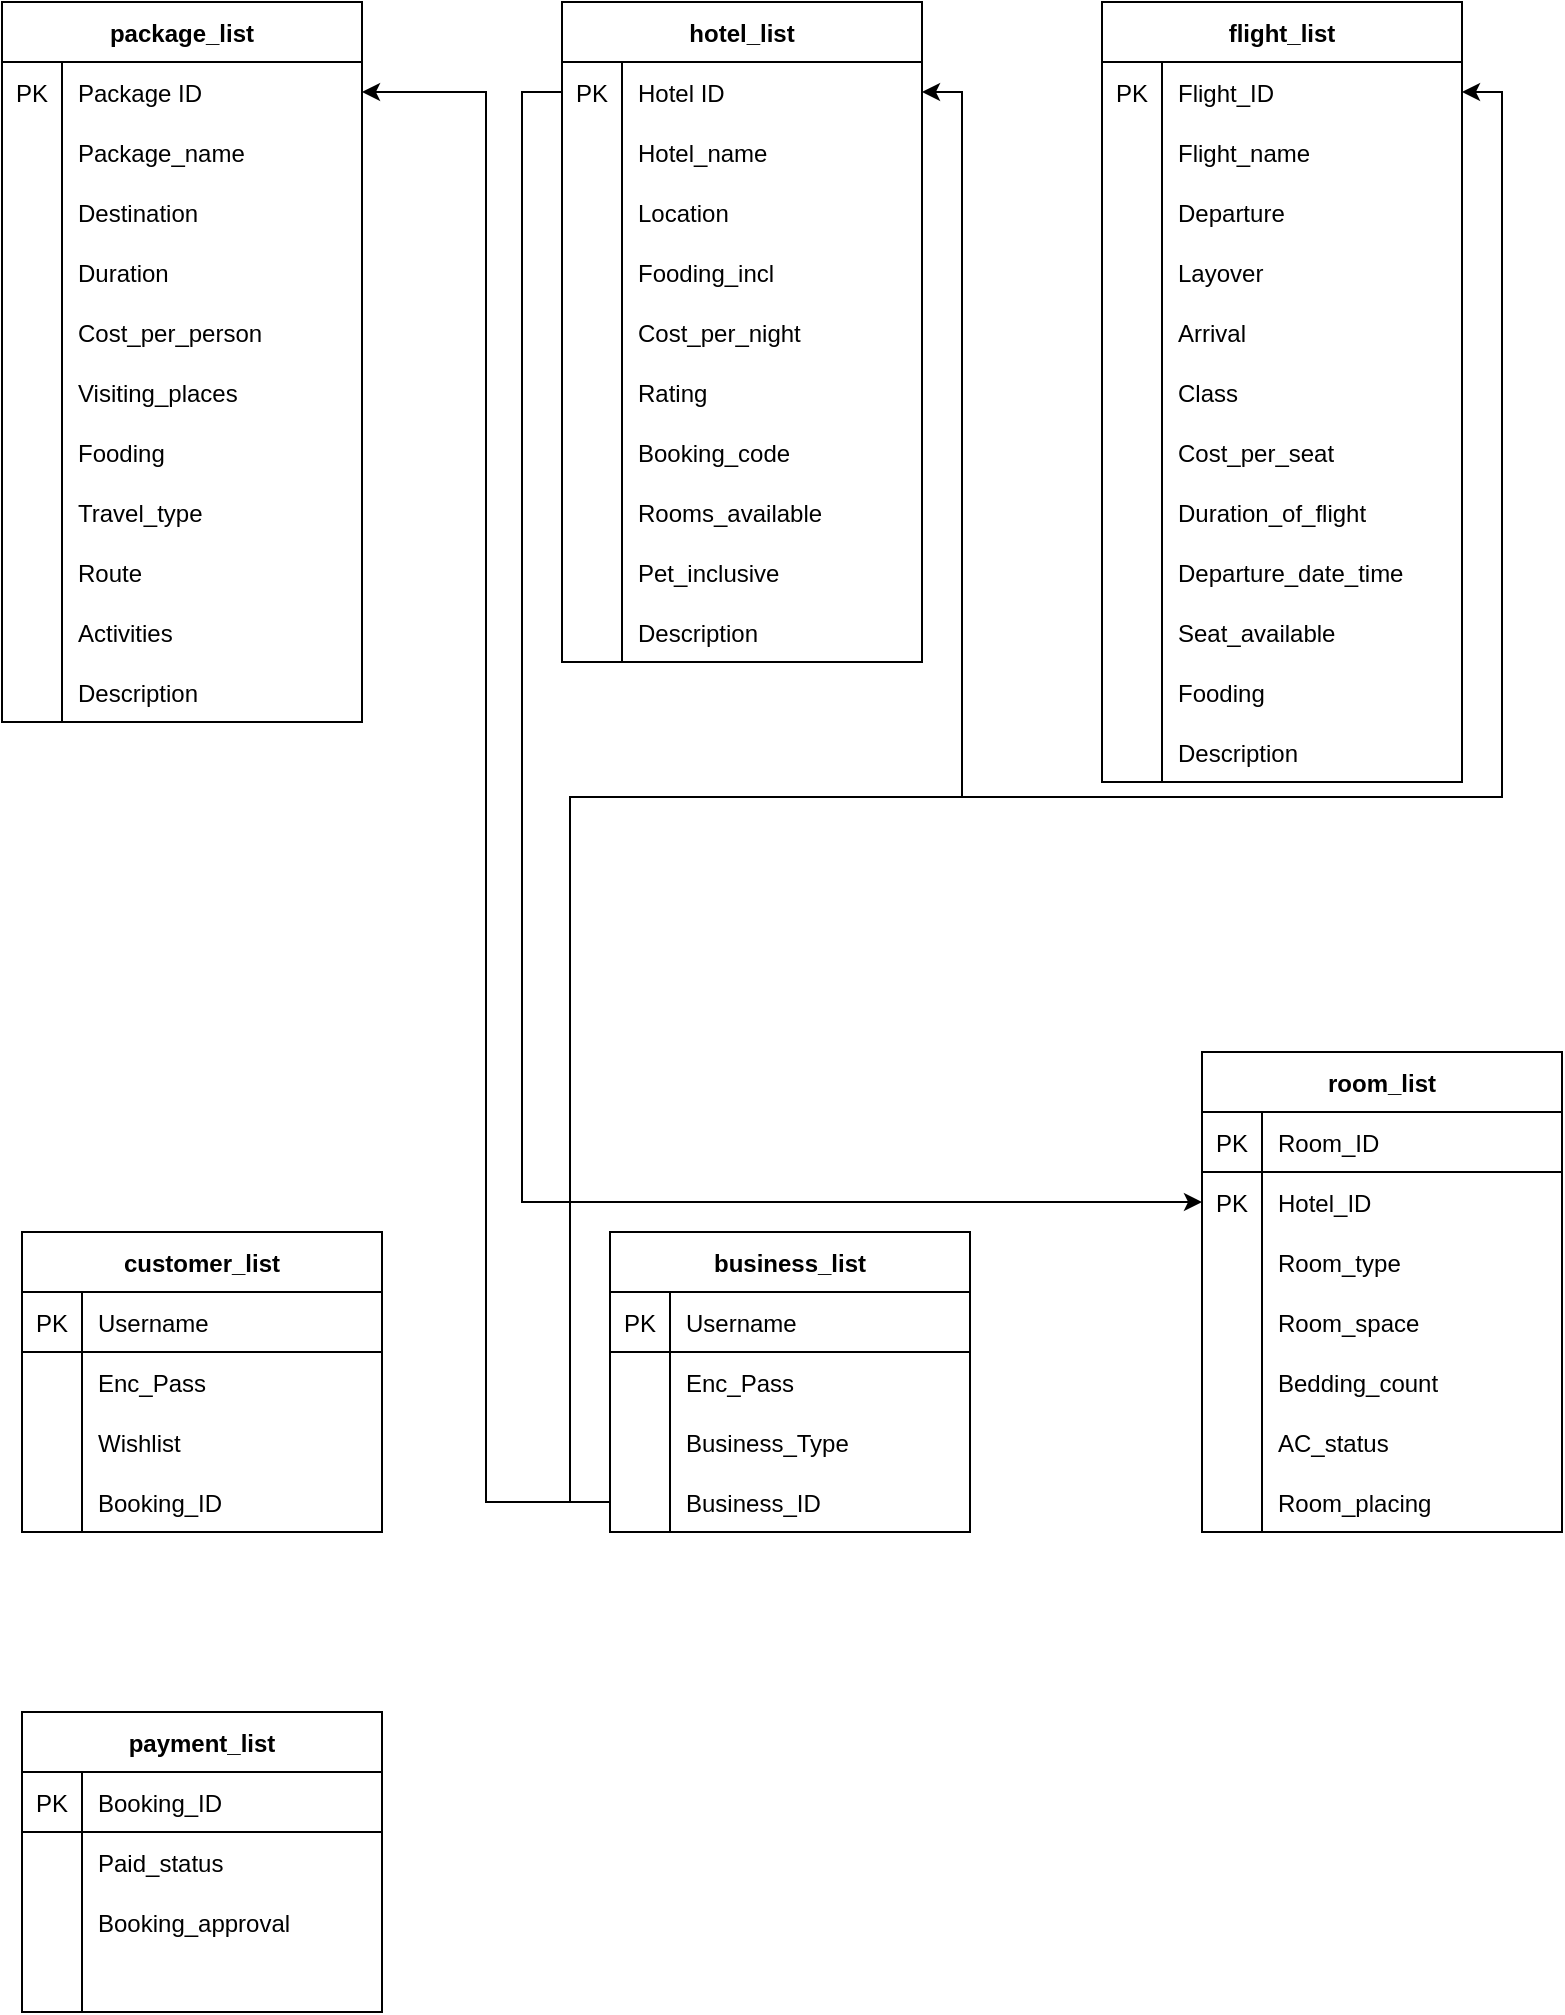 <mxfile version="14.6.9" type="github"><diagram id="CuRWTSlqnP7_Cjv2j5Kn" name="Page-1"><mxGraphModel dx="1422" dy="767" grid="1" gridSize="10" guides="1" tooltips="1" connect="1" arrows="1" fold="1" page="1" pageScale="1" pageWidth="827" pageHeight="1169" math="0" shadow="0"><root><mxCell id="0"/><mxCell id="1" parent="0"/><mxCell id="DWATMHvrTUFmByXDOC0O-36" value="package_list" style="shape=table;startSize=30;container=1;collapsible=1;childLayout=tableLayout;fixedRows=1;rowLines=0;fontStyle=1;align=center;resizeLast=1;" parent="1" vertex="1"><mxGeometry x="20" y="15" width="180" height="360" as="geometry"/></mxCell><mxCell id="DWATMHvrTUFmByXDOC0O-40" value="" style="shape=partialRectangle;collapsible=0;dropTarget=0;pointerEvents=0;fillColor=none;top=0;left=0;bottom=0;right=0;points=[[0,0.5],[1,0.5]];portConstraint=eastwest;" parent="DWATMHvrTUFmByXDOC0O-36" vertex="1"><mxGeometry y="30" width="180" height="30" as="geometry"/></mxCell><mxCell id="DWATMHvrTUFmByXDOC0O-41" value="PK" style="shape=partialRectangle;connectable=0;fillColor=none;top=0;left=0;bottom=0;right=0;editable=1;overflow=hidden;" parent="DWATMHvrTUFmByXDOC0O-40" vertex="1"><mxGeometry width="30" height="30" as="geometry"/></mxCell><mxCell id="DWATMHvrTUFmByXDOC0O-42" value="Package ID" style="shape=partialRectangle;connectable=0;fillColor=none;top=0;left=0;bottom=0;right=0;align=left;spacingLeft=6;overflow=hidden;" parent="DWATMHvrTUFmByXDOC0O-40" vertex="1"><mxGeometry x="30" width="150" height="30" as="geometry"/></mxCell><mxCell id="UtFTahRTL-I38knIz-Q8-114" value="" style="shape=partialRectangle;collapsible=0;dropTarget=0;pointerEvents=0;fillColor=none;top=0;left=0;bottom=0;right=0;points=[[0,0.5],[1,0.5]];portConstraint=eastwest;" parent="DWATMHvrTUFmByXDOC0O-36" vertex="1"><mxGeometry y="60" width="180" height="30" as="geometry"/></mxCell><mxCell id="UtFTahRTL-I38knIz-Q8-115" value="" style="shape=partialRectangle;connectable=0;fillColor=none;top=0;left=0;bottom=0;right=0;editable=1;overflow=hidden;" parent="UtFTahRTL-I38knIz-Q8-114" vertex="1"><mxGeometry width="30" height="30" as="geometry"/></mxCell><mxCell id="UtFTahRTL-I38knIz-Q8-116" value="Package_name" style="shape=partialRectangle;connectable=0;fillColor=none;top=0;left=0;bottom=0;right=0;align=left;spacingLeft=6;overflow=hidden;" parent="UtFTahRTL-I38knIz-Q8-114" vertex="1"><mxGeometry x="30" width="150" height="30" as="geometry"/></mxCell><mxCell id="DWATMHvrTUFmByXDOC0O-43" value="" style="shape=partialRectangle;collapsible=0;dropTarget=0;pointerEvents=0;fillColor=none;top=0;left=0;bottom=0;right=0;points=[[0,0.5],[1,0.5]];portConstraint=eastwest;" parent="DWATMHvrTUFmByXDOC0O-36" vertex="1"><mxGeometry y="90" width="180" height="30" as="geometry"/></mxCell><mxCell id="DWATMHvrTUFmByXDOC0O-44" value="" style="shape=partialRectangle;connectable=0;fillColor=none;top=0;left=0;bottom=0;right=0;editable=1;overflow=hidden;" parent="DWATMHvrTUFmByXDOC0O-43" vertex="1"><mxGeometry width="30" height="30" as="geometry"/></mxCell><mxCell id="DWATMHvrTUFmByXDOC0O-45" value="Destination" style="shape=partialRectangle;connectable=0;fillColor=none;top=0;left=0;bottom=0;right=0;align=left;spacingLeft=6;overflow=hidden;" parent="DWATMHvrTUFmByXDOC0O-43" vertex="1"><mxGeometry x="30" width="150" height="30" as="geometry"/></mxCell><mxCell id="DWATMHvrTUFmByXDOC0O-46" value="" style="shape=partialRectangle;collapsible=0;dropTarget=0;pointerEvents=0;fillColor=none;top=0;left=0;bottom=0;right=0;points=[[0,0.5],[1,0.5]];portConstraint=eastwest;" parent="DWATMHvrTUFmByXDOC0O-36" vertex="1"><mxGeometry y="120" width="180" height="30" as="geometry"/></mxCell><mxCell id="DWATMHvrTUFmByXDOC0O-47" value="" style="shape=partialRectangle;connectable=0;fillColor=none;top=0;left=0;bottom=0;right=0;editable=1;overflow=hidden;" parent="DWATMHvrTUFmByXDOC0O-46" vertex="1"><mxGeometry width="30" height="30" as="geometry"/></mxCell><mxCell id="DWATMHvrTUFmByXDOC0O-48" value="Duration" style="shape=partialRectangle;connectable=0;fillColor=none;top=0;left=0;bottom=0;right=0;align=left;spacingLeft=6;overflow=hidden;" parent="DWATMHvrTUFmByXDOC0O-46" vertex="1"><mxGeometry x="30" width="150" height="30" as="geometry"/></mxCell><mxCell id="DWATMHvrTUFmByXDOC0O-50" value="" style="shape=partialRectangle;collapsible=0;dropTarget=0;pointerEvents=0;fillColor=none;top=0;left=0;bottom=0;right=0;points=[[0,0.5],[1,0.5]];portConstraint=eastwest;" parent="DWATMHvrTUFmByXDOC0O-36" vertex="1"><mxGeometry y="150" width="180" height="30" as="geometry"/></mxCell><mxCell id="DWATMHvrTUFmByXDOC0O-51" value="" style="shape=partialRectangle;connectable=0;fillColor=none;top=0;left=0;bottom=0;right=0;editable=1;overflow=hidden;" parent="DWATMHvrTUFmByXDOC0O-50" vertex="1"><mxGeometry width="30" height="30" as="geometry"/></mxCell><mxCell id="DWATMHvrTUFmByXDOC0O-52" value="Cost_per_person" style="shape=partialRectangle;connectable=0;fillColor=none;top=0;left=0;bottom=0;right=0;align=left;spacingLeft=6;overflow=hidden;" parent="DWATMHvrTUFmByXDOC0O-50" vertex="1"><mxGeometry x="30" width="150" height="30" as="geometry"/></mxCell><mxCell id="DWATMHvrTUFmByXDOC0O-66" value="" style="shape=partialRectangle;collapsible=0;dropTarget=0;pointerEvents=0;fillColor=none;top=0;left=0;bottom=0;right=0;points=[[0,0.5],[1,0.5]];portConstraint=eastwest;" parent="DWATMHvrTUFmByXDOC0O-36" vertex="1"><mxGeometry y="180" width="180" height="30" as="geometry"/></mxCell><mxCell id="DWATMHvrTUFmByXDOC0O-67" value="" style="shape=partialRectangle;connectable=0;fillColor=none;top=0;left=0;bottom=0;right=0;editable=1;overflow=hidden;" parent="DWATMHvrTUFmByXDOC0O-66" vertex="1"><mxGeometry width="30" height="30" as="geometry"/></mxCell><mxCell id="DWATMHvrTUFmByXDOC0O-68" value="Visiting_places" style="shape=partialRectangle;connectable=0;fillColor=none;top=0;left=0;bottom=0;right=0;align=left;spacingLeft=6;overflow=hidden;" parent="DWATMHvrTUFmByXDOC0O-66" vertex="1"><mxGeometry x="30" width="150" height="30" as="geometry"/></mxCell><mxCell id="DWATMHvrTUFmByXDOC0O-69" value="" style="shape=partialRectangle;collapsible=0;dropTarget=0;pointerEvents=0;fillColor=none;top=0;left=0;bottom=0;right=0;points=[[0,0.5],[1,0.5]];portConstraint=eastwest;" parent="DWATMHvrTUFmByXDOC0O-36" vertex="1"><mxGeometry y="210" width="180" height="30" as="geometry"/></mxCell><mxCell id="DWATMHvrTUFmByXDOC0O-70" value="" style="shape=partialRectangle;connectable=0;fillColor=none;top=0;left=0;bottom=0;right=0;editable=1;overflow=hidden;" parent="DWATMHvrTUFmByXDOC0O-69" vertex="1"><mxGeometry width="30" height="30" as="geometry"/></mxCell><mxCell id="DWATMHvrTUFmByXDOC0O-71" value="Fooding" style="shape=partialRectangle;connectable=0;fillColor=none;top=0;left=0;bottom=0;right=0;align=left;spacingLeft=6;overflow=hidden;" parent="DWATMHvrTUFmByXDOC0O-69" vertex="1"><mxGeometry x="30" width="150" height="30" as="geometry"/></mxCell><mxCell id="DWATMHvrTUFmByXDOC0O-72" value="" style="shape=partialRectangle;collapsible=0;dropTarget=0;pointerEvents=0;fillColor=none;top=0;left=0;bottom=0;right=0;points=[[0,0.5],[1,0.5]];portConstraint=eastwest;" parent="DWATMHvrTUFmByXDOC0O-36" vertex="1"><mxGeometry y="240" width="180" height="30" as="geometry"/></mxCell><mxCell id="DWATMHvrTUFmByXDOC0O-73" value="" style="shape=partialRectangle;connectable=0;fillColor=none;top=0;left=0;bottom=0;right=0;editable=1;overflow=hidden;" parent="DWATMHvrTUFmByXDOC0O-72" vertex="1"><mxGeometry width="30" height="30" as="geometry"/></mxCell><mxCell id="DWATMHvrTUFmByXDOC0O-74" value="Travel_type" style="shape=partialRectangle;connectable=0;fillColor=none;top=0;left=0;bottom=0;right=0;align=left;spacingLeft=6;overflow=hidden;" parent="DWATMHvrTUFmByXDOC0O-72" vertex="1"><mxGeometry x="30" width="150" height="30" as="geometry"/></mxCell><mxCell id="DWATMHvrTUFmByXDOC0O-75" value="" style="shape=partialRectangle;collapsible=0;dropTarget=0;pointerEvents=0;fillColor=none;top=0;left=0;bottom=0;right=0;points=[[0,0.5],[1,0.5]];portConstraint=eastwest;" parent="DWATMHvrTUFmByXDOC0O-36" vertex="1"><mxGeometry y="270" width="180" height="30" as="geometry"/></mxCell><mxCell id="DWATMHvrTUFmByXDOC0O-76" value="" style="shape=partialRectangle;connectable=0;fillColor=none;top=0;left=0;bottom=0;right=0;editable=1;overflow=hidden;" parent="DWATMHvrTUFmByXDOC0O-75" vertex="1"><mxGeometry width="30" height="30" as="geometry"/></mxCell><mxCell id="DWATMHvrTUFmByXDOC0O-77" value="Route" style="shape=partialRectangle;connectable=0;fillColor=none;top=0;left=0;bottom=0;right=0;align=left;spacingLeft=6;overflow=hidden;" parent="DWATMHvrTUFmByXDOC0O-75" vertex="1"><mxGeometry x="30" width="150" height="30" as="geometry"/></mxCell><mxCell id="DWATMHvrTUFmByXDOC0O-78" value="" style="shape=partialRectangle;collapsible=0;dropTarget=0;pointerEvents=0;fillColor=none;top=0;left=0;bottom=0;right=0;points=[[0,0.5],[1,0.5]];portConstraint=eastwest;" parent="DWATMHvrTUFmByXDOC0O-36" vertex="1"><mxGeometry y="300" width="180" height="30" as="geometry"/></mxCell><mxCell id="DWATMHvrTUFmByXDOC0O-79" value="" style="shape=partialRectangle;connectable=0;fillColor=none;top=0;left=0;bottom=0;right=0;editable=1;overflow=hidden;" parent="DWATMHvrTUFmByXDOC0O-78" vertex="1"><mxGeometry width="30" height="30" as="geometry"/></mxCell><mxCell id="DWATMHvrTUFmByXDOC0O-80" value="Activities" style="shape=partialRectangle;connectable=0;fillColor=none;top=0;left=0;bottom=0;right=0;align=left;spacingLeft=6;overflow=hidden;" parent="DWATMHvrTUFmByXDOC0O-78" vertex="1"><mxGeometry x="30" width="150" height="30" as="geometry"/></mxCell><mxCell id="UtFTahRTL-I38knIz-Q8-77" value="" style="shape=partialRectangle;collapsible=0;dropTarget=0;pointerEvents=0;fillColor=none;top=0;left=0;bottom=0;right=0;points=[[0,0.5],[1,0.5]];portConstraint=eastwest;" parent="DWATMHvrTUFmByXDOC0O-36" vertex="1"><mxGeometry y="330" width="180" height="30" as="geometry"/></mxCell><mxCell id="UtFTahRTL-I38knIz-Q8-78" value="" style="shape=partialRectangle;connectable=0;fillColor=none;top=0;left=0;bottom=0;right=0;editable=1;overflow=hidden;" parent="UtFTahRTL-I38knIz-Q8-77" vertex="1"><mxGeometry width="30" height="30" as="geometry"/></mxCell><mxCell id="UtFTahRTL-I38knIz-Q8-79" value="Description" style="shape=partialRectangle;connectable=0;fillColor=none;top=0;left=0;bottom=0;right=0;align=left;spacingLeft=6;overflow=hidden;" parent="UtFTahRTL-I38knIz-Q8-77" vertex="1"><mxGeometry x="30" width="150" height="30" as="geometry"/></mxCell><mxCell id="DWATMHvrTUFmByXDOC0O-81" value="hotel_list" style="shape=table;startSize=30;container=1;collapsible=1;childLayout=tableLayout;fixedRows=1;rowLines=0;fontStyle=1;align=center;resizeLast=1;" parent="1" vertex="1"><mxGeometry x="300" y="15" width="180" height="330" as="geometry"/></mxCell><mxCell id="DWATMHvrTUFmByXDOC0O-82" value="" style="shape=partialRectangle;collapsible=0;dropTarget=0;pointerEvents=0;fillColor=none;top=0;left=0;bottom=0;right=0;points=[[0,0.5],[1,0.5]];portConstraint=eastwest;" parent="DWATMHvrTUFmByXDOC0O-81" vertex="1"><mxGeometry y="30" width="180" height="30" as="geometry"/></mxCell><mxCell id="DWATMHvrTUFmByXDOC0O-83" value="PK" style="shape=partialRectangle;connectable=0;fillColor=none;top=0;left=0;bottom=0;right=0;editable=1;overflow=hidden;" parent="DWATMHvrTUFmByXDOC0O-82" vertex="1"><mxGeometry width="30" height="30" as="geometry"/></mxCell><mxCell id="DWATMHvrTUFmByXDOC0O-84" value="Hotel ID" style="shape=partialRectangle;connectable=0;fillColor=none;top=0;left=0;bottom=0;right=0;align=left;spacingLeft=6;overflow=hidden;" parent="DWATMHvrTUFmByXDOC0O-82" vertex="1"><mxGeometry x="30" width="150" height="30" as="geometry"/></mxCell><mxCell id="UtFTahRTL-I38knIz-Q8-117" value="" style="shape=partialRectangle;collapsible=0;dropTarget=0;pointerEvents=0;fillColor=none;top=0;left=0;bottom=0;right=0;points=[[0,0.5],[1,0.5]];portConstraint=eastwest;" parent="DWATMHvrTUFmByXDOC0O-81" vertex="1"><mxGeometry y="60" width="180" height="30" as="geometry"/></mxCell><mxCell id="UtFTahRTL-I38knIz-Q8-118" value="" style="shape=partialRectangle;connectable=0;fillColor=none;top=0;left=0;bottom=0;right=0;editable=1;overflow=hidden;" parent="UtFTahRTL-I38knIz-Q8-117" vertex="1"><mxGeometry width="30" height="30" as="geometry"/></mxCell><mxCell id="UtFTahRTL-I38knIz-Q8-119" value="Hotel_name" style="shape=partialRectangle;connectable=0;fillColor=none;top=0;left=0;bottom=0;right=0;align=left;spacingLeft=6;overflow=hidden;" parent="UtFTahRTL-I38knIz-Q8-117" vertex="1"><mxGeometry x="30" width="150" height="30" as="geometry"/></mxCell><mxCell id="DWATMHvrTUFmByXDOC0O-85" value="" style="shape=partialRectangle;collapsible=0;dropTarget=0;pointerEvents=0;fillColor=none;top=0;left=0;bottom=0;right=0;points=[[0,0.5],[1,0.5]];portConstraint=eastwest;" parent="DWATMHvrTUFmByXDOC0O-81" vertex="1"><mxGeometry y="90" width="180" height="30" as="geometry"/></mxCell><mxCell id="DWATMHvrTUFmByXDOC0O-86" value="" style="shape=partialRectangle;connectable=0;fillColor=none;top=0;left=0;bottom=0;right=0;editable=1;overflow=hidden;" parent="DWATMHvrTUFmByXDOC0O-85" vertex="1"><mxGeometry width="30" height="30" as="geometry"/></mxCell><mxCell id="DWATMHvrTUFmByXDOC0O-87" value="Location" style="shape=partialRectangle;connectable=0;fillColor=none;top=0;left=0;bottom=0;right=0;align=left;spacingLeft=6;overflow=hidden;" parent="DWATMHvrTUFmByXDOC0O-85" vertex="1"><mxGeometry x="30" width="150" height="30" as="geometry"/></mxCell><mxCell id="DWATMHvrTUFmByXDOC0O-88" value="" style="shape=partialRectangle;collapsible=0;dropTarget=0;pointerEvents=0;fillColor=none;top=0;left=0;bottom=0;right=0;points=[[0,0.5],[1,0.5]];portConstraint=eastwest;" parent="DWATMHvrTUFmByXDOC0O-81" vertex="1"><mxGeometry y="120" width="180" height="30" as="geometry"/></mxCell><mxCell id="DWATMHvrTUFmByXDOC0O-89" value="" style="shape=partialRectangle;connectable=0;fillColor=none;top=0;left=0;bottom=0;right=0;editable=1;overflow=hidden;" parent="DWATMHvrTUFmByXDOC0O-88" vertex="1"><mxGeometry width="30" height="30" as="geometry"/></mxCell><mxCell id="DWATMHvrTUFmByXDOC0O-90" value="Fooding_incl" style="shape=partialRectangle;connectable=0;fillColor=none;top=0;left=0;bottom=0;right=0;align=left;spacingLeft=6;overflow=hidden;" parent="DWATMHvrTUFmByXDOC0O-88" vertex="1"><mxGeometry x="30" width="150" height="30" as="geometry"/></mxCell><mxCell id="DWATMHvrTUFmByXDOC0O-91" value="" style="shape=partialRectangle;collapsible=0;dropTarget=0;pointerEvents=0;fillColor=none;top=0;left=0;bottom=0;right=0;points=[[0,0.5],[1,0.5]];portConstraint=eastwest;" parent="DWATMHvrTUFmByXDOC0O-81" vertex="1"><mxGeometry y="150" width="180" height="30" as="geometry"/></mxCell><mxCell id="DWATMHvrTUFmByXDOC0O-92" value="" style="shape=partialRectangle;connectable=0;fillColor=none;top=0;left=0;bottom=0;right=0;editable=1;overflow=hidden;" parent="DWATMHvrTUFmByXDOC0O-91" vertex="1"><mxGeometry width="30" height="30" as="geometry"/></mxCell><mxCell id="DWATMHvrTUFmByXDOC0O-93" value="Cost_per_night" style="shape=partialRectangle;connectable=0;fillColor=none;top=0;left=0;bottom=0;right=0;align=left;spacingLeft=6;overflow=hidden;" parent="DWATMHvrTUFmByXDOC0O-91" vertex="1"><mxGeometry x="30" width="150" height="30" as="geometry"/></mxCell><mxCell id="DWATMHvrTUFmByXDOC0O-94" value="" style="shape=partialRectangle;collapsible=0;dropTarget=0;pointerEvents=0;fillColor=none;top=0;left=0;bottom=0;right=0;points=[[0,0.5],[1,0.5]];portConstraint=eastwest;" parent="DWATMHvrTUFmByXDOC0O-81" vertex="1"><mxGeometry y="180" width="180" height="30" as="geometry"/></mxCell><mxCell id="DWATMHvrTUFmByXDOC0O-95" value="" style="shape=partialRectangle;connectable=0;fillColor=none;top=0;left=0;bottom=0;right=0;editable=1;overflow=hidden;" parent="DWATMHvrTUFmByXDOC0O-94" vertex="1"><mxGeometry width="30" height="30" as="geometry"/></mxCell><mxCell id="DWATMHvrTUFmByXDOC0O-96" value="Rating" style="shape=partialRectangle;connectable=0;fillColor=none;top=0;left=0;bottom=0;right=0;align=left;spacingLeft=6;overflow=hidden;" parent="DWATMHvrTUFmByXDOC0O-94" vertex="1"><mxGeometry x="30" width="150" height="30" as="geometry"/></mxCell><mxCell id="UtFTahRTL-I38knIz-Q8-14" value="" style="shape=partialRectangle;collapsible=0;dropTarget=0;pointerEvents=0;fillColor=none;top=0;left=0;bottom=0;right=0;points=[[0,0.5],[1,0.5]];portConstraint=eastwest;" parent="DWATMHvrTUFmByXDOC0O-81" vertex="1"><mxGeometry y="210" width="180" height="30" as="geometry"/></mxCell><mxCell id="UtFTahRTL-I38knIz-Q8-15" value="" style="shape=partialRectangle;connectable=0;fillColor=none;top=0;left=0;bottom=0;right=0;editable=1;overflow=hidden;" parent="UtFTahRTL-I38knIz-Q8-14" vertex="1"><mxGeometry width="30" height="30" as="geometry"/></mxCell><mxCell id="UtFTahRTL-I38knIz-Q8-16" value="Booking_code" style="shape=partialRectangle;connectable=0;fillColor=none;top=0;left=0;bottom=0;right=0;align=left;spacingLeft=6;overflow=hidden;" parent="UtFTahRTL-I38knIz-Q8-14" vertex="1"><mxGeometry x="30" width="150" height="30" as="geometry"/></mxCell><mxCell id="UtFTahRTL-I38knIz-Q8-33" value="" style="shape=partialRectangle;collapsible=0;dropTarget=0;pointerEvents=0;fillColor=none;top=0;left=0;bottom=0;right=0;points=[[0,0.5],[1,0.5]];portConstraint=eastwest;" parent="DWATMHvrTUFmByXDOC0O-81" vertex="1"><mxGeometry y="240" width="180" height="30" as="geometry"/></mxCell><mxCell id="UtFTahRTL-I38knIz-Q8-34" value="" style="shape=partialRectangle;connectable=0;fillColor=none;top=0;left=0;bottom=0;right=0;editable=1;overflow=hidden;" parent="UtFTahRTL-I38knIz-Q8-33" vertex="1"><mxGeometry width="30" height="30" as="geometry"/></mxCell><mxCell id="UtFTahRTL-I38knIz-Q8-35" value="Rooms_available" style="shape=partialRectangle;connectable=0;fillColor=none;top=0;left=0;bottom=0;right=0;align=left;spacingLeft=6;overflow=hidden;" parent="UtFTahRTL-I38knIz-Q8-33" vertex="1"><mxGeometry x="30" width="150" height="30" as="geometry"/></mxCell><mxCell id="UtFTahRTL-I38knIz-Q8-83" value="" style="shape=partialRectangle;collapsible=0;dropTarget=0;pointerEvents=0;fillColor=none;top=0;left=0;bottom=0;right=0;points=[[0,0.5],[1,0.5]];portConstraint=eastwest;" parent="DWATMHvrTUFmByXDOC0O-81" vertex="1"><mxGeometry y="270" width="180" height="30" as="geometry"/></mxCell><mxCell id="UtFTahRTL-I38knIz-Q8-84" value="" style="shape=partialRectangle;connectable=0;fillColor=none;top=0;left=0;bottom=0;right=0;editable=1;overflow=hidden;" parent="UtFTahRTL-I38knIz-Q8-83" vertex="1"><mxGeometry width="30" height="30" as="geometry"/></mxCell><mxCell id="UtFTahRTL-I38knIz-Q8-85" value="Pet_inclusive" style="shape=partialRectangle;connectable=0;fillColor=none;top=0;left=0;bottom=0;right=0;align=left;spacingLeft=6;overflow=hidden;" parent="UtFTahRTL-I38knIz-Q8-83" vertex="1"><mxGeometry x="30" width="150" height="30" as="geometry"/></mxCell><mxCell id="UtFTahRTL-I38knIz-Q8-80" value="" style="shape=partialRectangle;collapsible=0;dropTarget=0;pointerEvents=0;fillColor=none;top=0;left=0;bottom=0;right=0;points=[[0,0.5],[1,0.5]];portConstraint=eastwest;" parent="DWATMHvrTUFmByXDOC0O-81" vertex="1"><mxGeometry y="300" width="180" height="30" as="geometry"/></mxCell><mxCell id="UtFTahRTL-I38knIz-Q8-81" value="" style="shape=partialRectangle;connectable=0;fillColor=none;top=0;left=0;bottom=0;right=0;editable=1;overflow=hidden;" parent="UtFTahRTL-I38knIz-Q8-80" vertex="1"><mxGeometry width="30" height="30" as="geometry"/></mxCell><mxCell id="UtFTahRTL-I38knIz-Q8-82" value="Description" style="shape=partialRectangle;connectable=0;fillColor=none;top=0;left=0;bottom=0;right=0;align=left;spacingLeft=6;overflow=hidden;" parent="UtFTahRTL-I38knIz-Q8-80" vertex="1"><mxGeometry x="30" width="150" height="30" as="geometry"/></mxCell><mxCell id="DWATMHvrTUFmByXDOC0O-109" value="flight_list" style="shape=table;startSize=30;container=1;collapsible=1;childLayout=tableLayout;fixedRows=1;rowLines=0;fontStyle=1;align=center;resizeLast=1;" parent="1" vertex="1"><mxGeometry x="570" y="15" width="180" height="390" as="geometry"/></mxCell><mxCell id="DWATMHvrTUFmByXDOC0O-110" value="" style="shape=partialRectangle;collapsible=0;dropTarget=0;pointerEvents=0;fillColor=none;top=0;left=0;bottom=0;right=0;points=[[0,0.5],[1,0.5]];portConstraint=eastwest;" parent="DWATMHvrTUFmByXDOC0O-109" vertex="1"><mxGeometry y="30" width="180" height="30" as="geometry"/></mxCell><mxCell id="DWATMHvrTUFmByXDOC0O-111" value="PK" style="shape=partialRectangle;connectable=0;fillColor=none;top=0;left=0;bottom=0;right=0;editable=1;overflow=hidden;" parent="DWATMHvrTUFmByXDOC0O-110" vertex="1"><mxGeometry width="30" height="30" as="geometry"/></mxCell><mxCell id="DWATMHvrTUFmByXDOC0O-112" value="Flight_ID" style="shape=partialRectangle;connectable=0;fillColor=none;top=0;left=0;bottom=0;right=0;align=left;spacingLeft=6;overflow=hidden;" parent="DWATMHvrTUFmByXDOC0O-110" vertex="1"><mxGeometry x="30" width="150" height="30" as="geometry"/></mxCell><mxCell id="UtFTahRTL-I38knIz-Q8-120" value="" style="shape=partialRectangle;collapsible=0;dropTarget=0;pointerEvents=0;fillColor=none;top=0;left=0;bottom=0;right=0;points=[[0,0.5],[1,0.5]];portConstraint=eastwest;" parent="DWATMHvrTUFmByXDOC0O-109" vertex="1"><mxGeometry y="60" width="180" height="30" as="geometry"/></mxCell><mxCell id="UtFTahRTL-I38knIz-Q8-121" value="" style="shape=partialRectangle;connectable=0;fillColor=none;top=0;left=0;bottom=0;right=0;editable=1;overflow=hidden;" parent="UtFTahRTL-I38knIz-Q8-120" vertex="1"><mxGeometry width="30" height="30" as="geometry"/></mxCell><mxCell id="UtFTahRTL-I38knIz-Q8-122" value="Flight_name" style="shape=partialRectangle;connectable=0;fillColor=none;top=0;left=0;bottom=0;right=0;align=left;spacingLeft=6;overflow=hidden;" parent="UtFTahRTL-I38knIz-Q8-120" vertex="1"><mxGeometry x="30" width="150" height="30" as="geometry"/></mxCell><mxCell id="DWATMHvrTUFmByXDOC0O-113" value="" style="shape=partialRectangle;collapsible=0;dropTarget=0;pointerEvents=0;fillColor=none;top=0;left=0;bottom=0;right=0;points=[[0,0.5],[1,0.5]];portConstraint=eastwest;" parent="DWATMHvrTUFmByXDOC0O-109" vertex="1"><mxGeometry y="90" width="180" height="30" as="geometry"/></mxCell><mxCell id="DWATMHvrTUFmByXDOC0O-114" value="" style="shape=partialRectangle;connectable=0;fillColor=none;top=0;left=0;bottom=0;right=0;editable=1;overflow=hidden;" parent="DWATMHvrTUFmByXDOC0O-113" vertex="1"><mxGeometry width="30" height="30" as="geometry"/></mxCell><mxCell id="DWATMHvrTUFmByXDOC0O-115" value="Departure" style="shape=partialRectangle;connectable=0;fillColor=none;top=0;left=0;bottom=0;right=0;align=left;spacingLeft=6;overflow=hidden;" parent="DWATMHvrTUFmByXDOC0O-113" vertex="1"><mxGeometry x="30" width="150" height="30" as="geometry"/></mxCell><mxCell id="UtFTahRTL-I38knIz-Q8-86" value="" style="shape=partialRectangle;collapsible=0;dropTarget=0;pointerEvents=0;fillColor=none;top=0;left=0;bottom=0;right=0;points=[[0,0.5],[1,0.5]];portConstraint=eastwest;" parent="DWATMHvrTUFmByXDOC0O-109" vertex="1"><mxGeometry y="120" width="180" height="30" as="geometry"/></mxCell><mxCell id="UtFTahRTL-I38knIz-Q8-87" value="" style="shape=partialRectangle;connectable=0;fillColor=none;top=0;left=0;bottom=0;right=0;editable=1;overflow=hidden;" parent="UtFTahRTL-I38knIz-Q8-86" vertex="1"><mxGeometry width="30" height="30" as="geometry"/></mxCell><mxCell id="UtFTahRTL-I38knIz-Q8-88" value="Layover" style="shape=partialRectangle;connectable=0;fillColor=none;top=0;left=0;bottom=0;right=0;align=left;spacingLeft=6;overflow=hidden;" parent="UtFTahRTL-I38knIz-Q8-86" vertex="1"><mxGeometry x="30" width="150" height="30" as="geometry"/></mxCell><mxCell id="DWATMHvrTUFmByXDOC0O-116" value="" style="shape=partialRectangle;collapsible=0;dropTarget=0;pointerEvents=0;fillColor=none;top=0;left=0;bottom=0;right=0;points=[[0,0.5],[1,0.5]];portConstraint=eastwest;" parent="DWATMHvrTUFmByXDOC0O-109" vertex="1"><mxGeometry y="150" width="180" height="30" as="geometry"/></mxCell><mxCell id="DWATMHvrTUFmByXDOC0O-117" value="" style="shape=partialRectangle;connectable=0;fillColor=none;top=0;left=0;bottom=0;right=0;editable=1;overflow=hidden;" parent="DWATMHvrTUFmByXDOC0O-116" vertex="1"><mxGeometry width="30" height="30" as="geometry"/></mxCell><mxCell id="DWATMHvrTUFmByXDOC0O-118" value="Arrival" style="shape=partialRectangle;connectable=0;fillColor=none;top=0;left=0;bottom=0;right=0;align=left;spacingLeft=6;overflow=hidden;" parent="DWATMHvrTUFmByXDOC0O-116" vertex="1"><mxGeometry x="30" width="150" height="30" as="geometry"/></mxCell><mxCell id="DWATMHvrTUFmByXDOC0O-119" value="" style="shape=partialRectangle;collapsible=0;dropTarget=0;pointerEvents=0;fillColor=none;top=0;left=0;bottom=0;right=0;points=[[0,0.5],[1,0.5]];portConstraint=eastwest;" parent="DWATMHvrTUFmByXDOC0O-109" vertex="1"><mxGeometry y="180" width="180" height="30" as="geometry"/></mxCell><mxCell id="DWATMHvrTUFmByXDOC0O-120" value="" style="shape=partialRectangle;connectable=0;fillColor=none;top=0;left=0;bottom=0;right=0;editable=1;overflow=hidden;" parent="DWATMHvrTUFmByXDOC0O-119" vertex="1"><mxGeometry width="30" height="30" as="geometry"/></mxCell><mxCell id="DWATMHvrTUFmByXDOC0O-121" value="Class" style="shape=partialRectangle;connectable=0;fillColor=none;top=0;left=0;bottom=0;right=0;align=left;spacingLeft=6;overflow=hidden;" parent="DWATMHvrTUFmByXDOC0O-119" vertex="1"><mxGeometry x="30" width="150" height="30" as="geometry"/></mxCell><mxCell id="DWATMHvrTUFmByXDOC0O-122" value="" style="shape=partialRectangle;collapsible=0;dropTarget=0;pointerEvents=0;fillColor=none;top=0;left=0;bottom=0;right=0;points=[[0,0.5],[1,0.5]];portConstraint=eastwest;" parent="DWATMHvrTUFmByXDOC0O-109" vertex="1"><mxGeometry y="210" width="180" height="30" as="geometry"/></mxCell><mxCell id="DWATMHvrTUFmByXDOC0O-123" value="" style="shape=partialRectangle;connectable=0;fillColor=none;top=0;left=0;bottom=0;right=0;editable=1;overflow=hidden;" parent="DWATMHvrTUFmByXDOC0O-122" vertex="1"><mxGeometry width="30" height="30" as="geometry"/></mxCell><mxCell id="DWATMHvrTUFmByXDOC0O-124" value="Cost_per_seat" style="shape=partialRectangle;connectable=0;fillColor=none;top=0;left=0;bottom=0;right=0;align=left;spacingLeft=6;overflow=hidden;" parent="DWATMHvrTUFmByXDOC0O-122" vertex="1"><mxGeometry x="30" width="150" height="30" as="geometry"/></mxCell><mxCell id="DWATMHvrTUFmByXDOC0O-125" value="" style="shape=partialRectangle;collapsible=0;dropTarget=0;pointerEvents=0;fillColor=none;top=0;left=0;bottom=0;right=0;points=[[0,0.5],[1,0.5]];portConstraint=eastwest;" parent="DWATMHvrTUFmByXDOC0O-109" vertex="1"><mxGeometry y="240" width="180" height="30" as="geometry"/></mxCell><mxCell id="DWATMHvrTUFmByXDOC0O-126" value="" style="shape=partialRectangle;connectable=0;fillColor=none;top=0;left=0;bottom=0;right=0;editable=1;overflow=hidden;" parent="DWATMHvrTUFmByXDOC0O-125" vertex="1"><mxGeometry width="30" height="30" as="geometry"/></mxCell><mxCell id="DWATMHvrTUFmByXDOC0O-127" value="Duration_of_flight" style="shape=partialRectangle;connectable=0;fillColor=none;top=0;left=0;bottom=0;right=0;align=left;spacingLeft=6;overflow=hidden;" parent="DWATMHvrTUFmByXDOC0O-125" vertex="1"><mxGeometry x="30" width="150" height="30" as="geometry"/></mxCell><mxCell id="DWATMHvrTUFmByXDOC0O-128" value="" style="shape=partialRectangle;collapsible=0;dropTarget=0;pointerEvents=0;fillColor=none;top=0;left=0;bottom=0;right=0;points=[[0,0.5],[1,0.5]];portConstraint=eastwest;" parent="DWATMHvrTUFmByXDOC0O-109" vertex="1"><mxGeometry y="270" width="180" height="30" as="geometry"/></mxCell><mxCell id="DWATMHvrTUFmByXDOC0O-129" value="" style="shape=partialRectangle;connectable=0;fillColor=none;top=0;left=0;bottom=0;right=0;editable=1;overflow=hidden;" parent="DWATMHvrTUFmByXDOC0O-128" vertex="1"><mxGeometry width="30" height="30" as="geometry"/></mxCell><mxCell id="DWATMHvrTUFmByXDOC0O-130" value="Departure_date_time" style="shape=partialRectangle;connectable=0;fillColor=none;top=0;left=0;bottom=0;right=0;align=left;spacingLeft=6;overflow=hidden;" parent="DWATMHvrTUFmByXDOC0O-128" vertex="1"><mxGeometry x="30" width="150" height="30" as="geometry"/></mxCell><mxCell id="DWATMHvrTUFmByXDOC0O-131" value="" style="shape=partialRectangle;collapsible=0;dropTarget=0;pointerEvents=0;fillColor=none;top=0;left=0;bottom=0;right=0;points=[[0,0.5],[1,0.5]];portConstraint=eastwest;" parent="DWATMHvrTUFmByXDOC0O-109" vertex="1"><mxGeometry y="300" width="180" height="30" as="geometry"/></mxCell><mxCell id="DWATMHvrTUFmByXDOC0O-132" value="" style="shape=partialRectangle;connectable=0;fillColor=none;top=0;left=0;bottom=0;right=0;editable=1;overflow=hidden;" parent="DWATMHvrTUFmByXDOC0O-131" vertex="1"><mxGeometry width="30" height="30" as="geometry"/></mxCell><mxCell id="DWATMHvrTUFmByXDOC0O-133" value="Seat_available" style="shape=partialRectangle;connectable=0;fillColor=none;top=0;left=0;bottom=0;right=0;align=left;spacingLeft=6;overflow=hidden;" parent="DWATMHvrTUFmByXDOC0O-131" vertex="1"><mxGeometry x="30" width="150" height="30" as="geometry"/></mxCell><mxCell id="UtFTahRTL-I38knIz-Q8-89" value="" style="shape=partialRectangle;collapsible=0;dropTarget=0;pointerEvents=0;fillColor=none;top=0;left=0;bottom=0;right=0;points=[[0,0.5],[1,0.5]];portConstraint=eastwest;" parent="DWATMHvrTUFmByXDOC0O-109" vertex="1"><mxGeometry y="330" width="180" height="30" as="geometry"/></mxCell><mxCell id="UtFTahRTL-I38knIz-Q8-90" value="" style="shape=partialRectangle;connectable=0;fillColor=none;top=0;left=0;bottom=0;right=0;editable=1;overflow=hidden;" parent="UtFTahRTL-I38knIz-Q8-89" vertex="1"><mxGeometry width="30" height="30" as="geometry"/></mxCell><mxCell id="UtFTahRTL-I38knIz-Q8-91" value="Fooding" style="shape=partialRectangle;connectable=0;fillColor=none;top=0;left=0;bottom=0;right=0;align=left;spacingLeft=6;overflow=hidden;" parent="UtFTahRTL-I38knIz-Q8-89" vertex="1"><mxGeometry x="30" width="150" height="30" as="geometry"/></mxCell><mxCell id="DWATMHvrTUFmByXDOC0O-134" value="" style="shape=partialRectangle;collapsible=0;dropTarget=0;pointerEvents=0;fillColor=none;top=0;left=0;bottom=0;right=0;points=[[0,0.5],[1,0.5]];portConstraint=eastwest;" parent="DWATMHvrTUFmByXDOC0O-109" vertex="1"><mxGeometry y="360" width="180" height="30" as="geometry"/></mxCell><mxCell id="DWATMHvrTUFmByXDOC0O-135" value="" style="shape=partialRectangle;connectable=0;fillColor=none;top=0;left=0;bottom=0;right=0;editable=1;overflow=hidden;" parent="DWATMHvrTUFmByXDOC0O-134" vertex="1"><mxGeometry width="30" height="30" as="geometry"/></mxCell><mxCell id="DWATMHvrTUFmByXDOC0O-136" value="Description" style="shape=partialRectangle;connectable=0;fillColor=none;top=0;left=0;bottom=0;right=0;align=left;spacingLeft=6;overflow=hidden;" parent="DWATMHvrTUFmByXDOC0O-134" vertex="1"><mxGeometry x="30" width="150" height="30" as="geometry"/></mxCell><mxCell id="UtFTahRTL-I38knIz-Q8-1" value="customer_list" style="shape=table;startSize=30;container=1;collapsible=1;childLayout=tableLayout;fixedRows=1;rowLines=0;fontStyle=1;align=center;resizeLast=1;" parent="1" vertex="1"><mxGeometry x="30" y="630" width="180" height="150" as="geometry"/></mxCell><mxCell id="UtFTahRTL-I38knIz-Q8-2" value="" style="shape=partialRectangle;collapsible=0;dropTarget=0;pointerEvents=0;fillColor=none;top=0;left=0;bottom=1;right=0;points=[[0,0.5],[1,0.5]];portConstraint=eastwest;" parent="UtFTahRTL-I38knIz-Q8-1" vertex="1"><mxGeometry y="30" width="180" height="30" as="geometry"/></mxCell><mxCell id="UtFTahRTL-I38knIz-Q8-3" value="PK" style="shape=partialRectangle;connectable=0;fillColor=none;top=0;left=0;bottom=0;right=0;fontStyle=0;overflow=hidden;" parent="UtFTahRTL-I38knIz-Q8-2" vertex="1"><mxGeometry width="30" height="30" as="geometry"/></mxCell><mxCell id="UtFTahRTL-I38knIz-Q8-4" value="Username" style="shape=partialRectangle;connectable=0;fillColor=none;top=0;left=0;bottom=0;right=0;align=left;spacingLeft=6;fontStyle=0;overflow=hidden;" parent="UtFTahRTL-I38knIz-Q8-2" vertex="1"><mxGeometry x="30" width="150" height="30" as="geometry"/></mxCell><mxCell id="UtFTahRTL-I38knIz-Q8-5" value="" style="shape=partialRectangle;collapsible=0;dropTarget=0;pointerEvents=0;fillColor=none;top=0;left=0;bottom=0;right=0;points=[[0,0.5],[1,0.5]];portConstraint=eastwest;" parent="UtFTahRTL-I38knIz-Q8-1" vertex="1"><mxGeometry y="60" width="180" height="30" as="geometry"/></mxCell><mxCell id="UtFTahRTL-I38knIz-Q8-6" value="" style="shape=partialRectangle;connectable=0;fillColor=none;top=0;left=0;bottom=0;right=0;editable=1;overflow=hidden;" parent="UtFTahRTL-I38knIz-Q8-5" vertex="1"><mxGeometry width="30" height="30" as="geometry"/></mxCell><mxCell id="UtFTahRTL-I38knIz-Q8-7" value="Enc_Pass" style="shape=partialRectangle;connectable=0;fillColor=none;top=0;left=0;bottom=0;right=0;align=left;spacingLeft=6;overflow=hidden;" parent="UtFTahRTL-I38knIz-Q8-5" vertex="1"><mxGeometry x="30" width="150" height="30" as="geometry"/></mxCell><mxCell id="UtFTahRTL-I38knIz-Q8-111" value="" style="shape=partialRectangle;collapsible=0;dropTarget=0;pointerEvents=0;fillColor=none;top=0;left=0;bottom=0;right=0;points=[[0,0.5],[1,0.5]];portConstraint=eastwest;" parent="UtFTahRTL-I38knIz-Q8-1" vertex="1"><mxGeometry y="90" width="180" height="30" as="geometry"/></mxCell><mxCell id="UtFTahRTL-I38knIz-Q8-112" value="" style="shape=partialRectangle;connectable=0;fillColor=none;top=0;left=0;bottom=0;right=0;editable=1;overflow=hidden;" parent="UtFTahRTL-I38knIz-Q8-111" vertex="1"><mxGeometry width="30" height="30" as="geometry"/></mxCell><mxCell id="UtFTahRTL-I38knIz-Q8-113" value="Wishlist" style="shape=partialRectangle;connectable=0;fillColor=none;top=0;left=0;bottom=0;right=0;align=left;spacingLeft=6;overflow=hidden;" parent="UtFTahRTL-I38knIz-Q8-111" vertex="1"><mxGeometry x="30" width="150" height="30" as="geometry"/></mxCell><mxCell id="UtFTahRTL-I38knIz-Q8-149" value="" style="shape=partialRectangle;collapsible=0;dropTarget=0;pointerEvents=0;fillColor=none;top=0;left=0;bottom=0;right=0;points=[[0,0.5],[1,0.5]];portConstraint=eastwest;" parent="UtFTahRTL-I38knIz-Q8-1" vertex="1"><mxGeometry y="120" width="180" height="30" as="geometry"/></mxCell><mxCell id="UtFTahRTL-I38knIz-Q8-150" value="" style="shape=partialRectangle;connectable=0;fillColor=none;top=0;left=0;bottom=0;right=0;editable=1;overflow=hidden;" parent="UtFTahRTL-I38knIz-Q8-149" vertex="1"><mxGeometry width="30" height="30" as="geometry"/></mxCell><mxCell id="UtFTahRTL-I38knIz-Q8-151" value="Booking_ID" style="shape=partialRectangle;connectable=0;fillColor=none;top=0;left=0;bottom=0;right=0;align=left;spacingLeft=6;overflow=hidden;" parent="UtFTahRTL-I38knIz-Q8-149" vertex="1"><mxGeometry x="30" width="150" height="30" as="geometry"/></mxCell><mxCell id="UtFTahRTL-I38knIz-Q8-17" value="business_list" style="shape=table;startSize=30;container=1;collapsible=1;childLayout=tableLayout;fixedRows=1;rowLines=0;fontStyle=1;align=center;resizeLast=1;" parent="1" vertex="1"><mxGeometry x="324" y="630" width="180" height="150" as="geometry"/></mxCell><mxCell id="UtFTahRTL-I38knIz-Q8-18" value="" style="shape=partialRectangle;collapsible=0;dropTarget=0;pointerEvents=0;fillColor=none;top=0;left=0;bottom=1;right=0;points=[[0,0.5],[1,0.5]];portConstraint=eastwest;" parent="UtFTahRTL-I38knIz-Q8-17" vertex="1"><mxGeometry y="30" width="180" height="30" as="geometry"/></mxCell><mxCell id="UtFTahRTL-I38knIz-Q8-19" value="PK" style="shape=partialRectangle;connectable=0;fillColor=none;top=0;left=0;bottom=0;right=0;fontStyle=0;overflow=hidden;" parent="UtFTahRTL-I38knIz-Q8-18" vertex="1"><mxGeometry width="30" height="30" as="geometry"/></mxCell><mxCell id="UtFTahRTL-I38knIz-Q8-20" value="Username" style="shape=partialRectangle;connectable=0;fillColor=none;top=0;left=0;bottom=0;right=0;align=left;spacingLeft=6;fontStyle=0;overflow=hidden;" parent="UtFTahRTL-I38knIz-Q8-18" vertex="1"><mxGeometry x="30" width="150" height="30" as="geometry"/></mxCell><mxCell id="UtFTahRTL-I38knIz-Q8-21" value="" style="shape=partialRectangle;collapsible=0;dropTarget=0;pointerEvents=0;fillColor=none;top=0;left=0;bottom=0;right=0;points=[[0,0.5],[1,0.5]];portConstraint=eastwest;" parent="UtFTahRTL-I38knIz-Q8-17" vertex="1"><mxGeometry y="60" width="180" height="30" as="geometry"/></mxCell><mxCell id="UtFTahRTL-I38knIz-Q8-22" value="" style="shape=partialRectangle;connectable=0;fillColor=none;top=0;left=0;bottom=0;right=0;editable=1;overflow=hidden;" parent="UtFTahRTL-I38knIz-Q8-21" vertex="1"><mxGeometry width="30" height="30" as="geometry"/></mxCell><mxCell id="UtFTahRTL-I38knIz-Q8-23" value="Enc_Pass" style="shape=partialRectangle;connectable=0;fillColor=none;top=0;left=0;bottom=0;right=0;align=left;spacingLeft=6;overflow=hidden;" parent="UtFTahRTL-I38knIz-Q8-21" vertex="1"><mxGeometry x="30" width="150" height="30" as="geometry"/></mxCell><mxCell id="UtFTahRTL-I38knIz-Q8-24" value="" style="shape=partialRectangle;collapsible=0;dropTarget=0;pointerEvents=0;fillColor=none;top=0;left=0;bottom=0;right=0;points=[[0,0.5],[1,0.5]];portConstraint=eastwest;" parent="UtFTahRTL-I38knIz-Q8-17" vertex="1"><mxGeometry y="90" width="180" height="30" as="geometry"/></mxCell><mxCell id="UtFTahRTL-I38knIz-Q8-25" value="" style="shape=partialRectangle;connectable=0;fillColor=none;top=0;left=0;bottom=0;right=0;editable=1;overflow=hidden;" parent="UtFTahRTL-I38knIz-Q8-24" vertex="1"><mxGeometry width="30" height="30" as="geometry"/></mxCell><mxCell id="UtFTahRTL-I38knIz-Q8-26" value="Business_Type" style="shape=partialRectangle;connectable=0;fillColor=none;top=0;left=0;bottom=0;right=0;align=left;spacingLeft=6;overflow=hidden;" parent="UtFTahRTL-I38knIz-Q8-24" vertex="1"><mxGeometry x="30" width="150" height="30" as="geometry"/></mxCell><mxCell id="UtFTahRTL-I38knIz-Q8-27" value="" style="shape=partialRectangle;collapsible=0;dropTarget=0;pointerEvents=0;fillColor=none;top=0;left=0;bottom=0;right=0;points=[[0,0.5],[1,0.5]];portConstraint=eastwest;" parent="UtFTahRTL-I38knIz-Q8-17" vertex="1"><mxGeometry y="120" width="180" height="30" as="geometry"/></mxCell><mxCell id="UtFTahRTL-I38knIz-Q8-28" value="" style="shape=partialRectangle;connectable=0;fillColor=none;top=0;left=0;bottom=0;right=0;editable=1;overflow=hidden;" parent="UtFTahRTL-I38knIz-Q8-27" vertex="1"><mxGeometry width="30" height="30" as="geometry"/></mxCell><mxCell id="UtFTahRTL-I38knIz-Q8-29" value="Business_ID" style="shape=partialRectangle;connectable=0;fillColor=none;top=0;left=0;bottom=0;right=0;align=left;spacingLeft=6;overflow=hidden;" parent="UtFTahRTL-I38knIz-Q8-27" vertex="1"><mxGeometry x="30" width="150" height="30" as="geometry"/></mxCell><mxCell id="UtFTahRTL-I38knIz-Q8-39" value="room_list" style="shape=table;startSize=30;container=1;collapsible=1;childLayout=tableLayout;fixedRows=1;rowLines=0;fontStyle=1;align=center;resizeLast=1;" parent="1" vertex="1"><mxGeometry x="620" y="540" width="180" height="240" as="geometry"/></mxCell><mxCell id="UtFTahRTL-I38knIz-Q8-40" value="" style="shape=partialRectangle;collapsible=0;dropTarget=0;pointerEvents=0;fillColor=none;top=0;left=0;bottom=1;right=0;points=[[0,0.5],[1,0.5]];portConstraint=eastwest;" parent="UtFTahRTL-I38knIz-Q8-39" vertex="1"><mxGeometry y="30" width="180" height="30" as="geometry"/></mxCell><mxCell id="UtFTahRTL-I38knIz-Q8-41" value="PK" style="shape=partialRectangle;connectable=0;fillColor=none;top=0;left=0;bottom=0;right=0;fontStyle=0;overflow=hidden;" parent="UtFTahRTL-I38knIz-Q8-40" vertex="1"><mxGeometry width="30" height="30" as="geometry"/></mxCell><mxCell id="UtFTahRTL-I38knIz-Q8-42" value="Room_ID" style="shape=partialRectangle;connectable=0;fillColor=none;top=0;left=0;bottom=0;right=0;align=left;spacingLeft=6;fontStyle=0;overflow=hidden;" parent="UtFTahRTL-I38knIz-Q8-40" vertex="1"><mxGeometry x="30" width="150" height="30" as="geometry"/></mxCell><mxCell id="UtFTahRTL-I38knIz-Q8-43" value="" style="shape=partialRectangle;collapsible=0;dropTarget=0;pointerEvents=0;fillColor=none;top=0;left=0;bottom=0;right=0;points=[[0,0.5],[1,0.5]];portConstraint=eastwest;" parent="UtFTahRTL-I38knIz-Q8-39" vertex="1"><mxGeometry y="60" width="180" height="30" as="geometry"/></mxCell><mxCell id="UtFTahRTL-I38knIz-Q8-44" value="PK" style="shape=partialRectangle;connectable=0;fillColor=none;top=0;left=0;bottom=0;right=0;editable=1;overflow=hidden;" parent="UtFTahRTL-I38knIz-Q8-43" vertex="1"><mxGeometry width="30" height="30" as="geometry"/></mxCell><mxCell id="UtFTahRTL-I38knIz-Q8-45" value="Hotel_ID" style="shape=partialRectangle;connectable=0;fillColor=none;top=0;left=0;bottom=0;right=0;align=left;spacingLeft=6;overflow=hidden;" parent="UtFTahRTL-I38knIz-Q8-43" vertex="1"><mxGeometry x="30" width="150" height="30" as="geometry"/></mxCell><mxCell id="UtFTahRTL-I38knIz-Q8-46" value="" style="shape=partialRectangle;collapsible=0;dropTarget=0;pointerEvents=0;fillColor=none;top=0;left=0;bottom=0;right=0;points=[[0,0.5],[1,0.5]];portConstraint=eastwest;" parent="UtFTahRTL-I38knIz-Q8-39" vertex="1"><mxGeometry y="90" width="180" height="30" as="geometry"/></mxCell><mxCell id="UtFTahRTL-I38knIz-Q8-47" value="" style="shape=partialRectangle;connectable=0;fillColor=none;top=0;left=0;bottom=0;right=0;editable=1;overflow=hidden;" parent="UtFTahRTL-I38knIz-Q8-46" vertex="1"><mxGeometry width="30" height="30" as="geometry"/></mxCell><mxCell id="UtFTahRTL-I38knIz-Q8-48" value="Room_type" style="shape=partialRectangle;connectable=0;fillColor=none;top=0;left=0;bottom=0;right=0;align=left;spacingLeft=6;overflow=hidden;" parent="UtFTahRTL-I38knIz-Q8-46" vertex="1"><mxGeometry x="30" width="150" height="30" as="geometry"/></mxCell><mxCell id="UtFTahRTL-I38knIz-Q8-49" value="" style="shape=partialRectangle;collapsible=0;dropTarget=0;pointerEvents=0;fillColor=none;top=0;left=0;bottom=0;right=0;points=[[0,0.5],[1,0.5]];portConstraint=eastwest;" parent="UtFTahRTL-I38knIz-Q8-39" vertex="1"><mxGeometry y="120" width="180" height="30" as="geometry"/></mxCell><mxCell id="UtFTahRTL-I38knIz-Q8-50" value="" style="shape=partialRectangle;connectable=0;fillColor=none;top=0;left=0;bottom=0;right=0;editable=1;overflow=hidden;" parent="UtFTahRTL-I38knIz-Q8-49" vertex="1"><mxGeometry width="30" height="30" as="geometry"/></mxCell><mxCell id="UtFTahRTL-I38knIz-Q8-51" value="Room_space" style="shape=partialRectangle;connectable=0;fillColor=none;top=0;left=0;bottom=0;right=0;align=left;spacingLeft=6;overflow=hidden;" parent="UtFTahRTL-I38knIz-Q8-49" vertex="1"><mxGeometry x="30" width="150" height="30" as="geometry"/></mxCell><mxCell id="UtFTahRTL-I38knIz-Q8-52" value="" style="shape=partialRectangle;collapsible=0;dropTarget=0;pointerEvents=0;fillColor=none;top=0;left=0;bottom=0;right=0;points=[[0,0.5],[1,0.5]];portConstraint=eastwest;" parent="UtFTahRTL-I38knIz-Q8-39" vertex="1"><mxGeometry y="150" width="180" height="30" as="geometry"/></mxCell><mxCell id="UtFTahRTL-I38knIz-Q8-53" value="" style="shape=partialRectangle;connectable=0;fillColor=none;top=0;left=0;bottom=0;right=0;editable=1;overflow=hidden;" parent="UtFTahRTL-I38knIz-Q8-52" vertex="1"><mxGeometry width="30" height="30" as="geometry"/></mxCell><mxCell id="UtFTahRTL-I38knIz-Q8-54" value="Bedding_count" style="shape=partialRectangle;connectable=0;fillColor=none;top=0;left=0;bottom=0;right=0;align=left;spacingLeft=6;overflow=hidden;" parent="UtFTahRTL-I38knIz-Q8-52" vertex="1"><mxGeometry x="30" width="150" height="30" as="geometry"/></mxCell><mxCell id="UtFTahRTL-I38knIz-Q8-71" value="" style="shape=partialRectangle;collapsible=0;dropTarget=0;pointerEvents=0;fillColor=none;top=0;left=0;bottom=0;right=0;points=[[0,0.5],[1,0.5]];portConstraint=eastwest;" parent="UtFTahRTL-I38knIz-Q8-39" vertex="1"><mxGeometry y="180" width="180" height="30" as="geometry"/></mxCell><mxCell id="UtFTahRTL-I38knIz-Q8-72" value="" style="shape=partialRectangle;connectable=0;fillColor=none;top=0;left=0;bottom=0;right=0;editable=1;overflow=hidden;" parent="UtFTahRTL-I38knIz-Q8-71" vertex="1"><mxGeometry width="30" height="30" as="geometry"/></mxCell><mxCell id="UtFTahRTL-I38knIz-Q8-73" value="AC_status" style="shape=partialRectangle;connectable=0;fillColor=none;top=0;left=0;bottom=0;right=0;align=left;spacingLeft=6;overflow=hidden;" parent="UtFTahRTL-I38knIz-Q8-71" vertex="1"><mxGeometry x="30" width="150" height="30" as="geometry"/></mxCell><mxCell id="UtFTahRTL-I38knIz-Q8-74" value="" style="shape=partialRectangle;collapsible=0;dropTarget=0;pointerEvents=0;fillColor=none;top=0;left=0;bottom=0;right=0;points=[[0,0.5],[1,0.5]];portConstraint=eastwest;" parent="UtFTahRTL-I38knIz-Q8-39" vertex="1"><mxGeometry y="210" width="180" height="30" as="geometry"/></mxCell><mxCell id="UtFTahRTL-I38knIz-Q8-75" value="" style="shape=partialRectangle;connectable=0;fillColor=none;top=0;left=0;bottom=0;right=0;editable=1;overflow=hidden;" parent="UtFTahRTL-I38knIz-Q8-74" vertex="1"><mxGeometry width="30" height="30" as="geometry"/></mxCell><mxCell id="UtFTahRTL-I38knIz-Q8-76" value="Room_placing" style="shape=partialRectangle;connectable=0;fillColor=none;top=0;left=0;bottom=0;right=0;align=left;spacingLeft=6;overflow=hidden;" parent="UtFTahRTL-I38knIz-Q8-74" vertex="1"><mxGeometry x="30" width="150" height="30" as="geometry"/></mxCell><mxCell id="UtFTahRTL-I38knIz-Q8-92" style="edgeStyle=orthogonalEdgeStyle;rounded=0;orthogonalLoop=1;jettySize=auto;html=1;exitX=0;exitY=0.5;exitDx=0;exitDy=0;entryX=0;entryY=0.5;entryDx=0;entryDy=0;" parent="1" source="DWATMHvrTUFmByXDOC0O-82" target="UtFTahRTL-I38knIz-Q8-43" edge="1"><mxGeometry relative="1" as="geometry"/></mxCell><mxCell id="UtFTahRTL-I38knIz-Q8-95" style="edgeStyle=orthogonalEdgeStyle;rounded=0;orthogonalLoop=1;jettySize=auto;html=1;exitX=0;exitY=0.5;exitDx=0;exitDy=0;" parent="1" source="UtFTahRTL-I38knIz-Q8-27" target="DWATMHvrTUFmByXDOC0O-40" edge="1"><mxGeometry relative="1" as="geometry"/></mxCell><mxCell id="UtFTahRTL-I38knIz-Q8-96" style="edgeStyle=orthogonalEdgeStyle;rounded=0;orthogonalLoop=1;jettySize=auto;html=1;exitX=0;exitY=0.5;exitDx=0;exitDy=0;" parent="1" source="UtFTahRTL-I38knIz-Q8-27" target="DWATMHvrTUFmByXDOC0O-82" edge="1"><mxGeometry relative="1" as="geometry"/></mxCell><mxCell id="UtFTahRTL-I38knIz-Q8-97" style="edgeStyle=orthogonalEdgeStyle;rounded=0;orthogonalLoop=1;jettySize=auto;html=1;exitX=0;exitY=0.5;exitDx=0;exitDy=0;entryX=1;entryY=0.5;entryDx=0;entryDy=0;" parent="1" source="UtFTahRTL-I38knIz-Q8-27" target="DWATMHvrTUFmByXDOC0O-110" edge="1"><mxGeometry relative="1" as="geometry"/></mxCell><mxCell id="UtFTahRTL-I38knIz-Q8-136" value="payment_list" style="shape=table;startSize=30;container=1;collapsible=1;childLayout=tableLayout;fixedRows=1;rowLines=0;fontStyle=1;align=center;resizeLast=1;" parent="1" vertex="1"><mxGeometry x="30" y="870" width="180" height="150" as="geometry"/></mxCell><mxCell id="UtFTahRTL-I38knIz-Q8-137" value="" style="shape=partialRectangle;collapsible=0;dropTarget=0;pointerEvents=0;fillColor=none;top=0;left=0;bottom=1;right=0;points=[[0,0.5],[1,0.5]];portConstraint=eastwest;" parent="UtFTahRTL-I38knIz-Q8-136" vertex="1"><mxGeometry y="30" width="180" height="30" as="geometry"/></mxCell><mxCell id="UtFTahRTL-I38knIz-Q8-138" value="PK" style="shape=partialRectangle;connectable=0;fillColor=none;top=0;left=0;bottom=0;right=0;fontStyle=0;overflow=hidden;" parent="UtFTahRTL-I38knIz-Q8-137" vertex="1"><mxGeometry width="30" height="30" as="geometry"/></mxCell><mxCell id="UtFTahRTL-I38knIz-Q8-139" value="Booking_ID" style="shape=partialRectangle;connectable=0;fillColor=none;top=0;left=0;bottom=0;right=0;align=left;spacingLeft=6;fontStyle=0;overflow=hidden;" parent="UtFTahRTL-I38knIz-Q8-137" vertex="1"><mxGeometry x="30" width="150" height="30" as="geometry"/></mxCell><mxCell id="UtFTahRTL-I38knIz-Q8-140" value="" style="shape=partialRectangle;collapsible=0;dropTarget=0;pointerEvents=0;fillColor=none;top=0;left=0;bottom=0;right=0;points=[[0,0.5],[1,0.5]];portConstraint=eastwest;" parent="UtFTahRTL-I38knIz-Q8-136" vertex="1"><mxGeometry y="60" width="180" height="30" as="geometry"/></mxCell><mxCell id="UtFTahRTL-I38knIz-Q8-141" value="" style="shape=partialRectangle;connectable=0;fillColor=none;top=0;left=0;bottom=0;right=0;editable=1;overflow=hidden;" parent="UtFTahRTL-I38knIz-Q8-140" vertex="1"><mxGeometry width="30" height="30" as="geometry"/></mxCell><mxCell id="UtFTahRTL-I38knIz-Q8-142" value="Paid_status" style="shape=partialRectangle;connectable=0;fillColor=none;top=0;left=0;bottom=0;right=0;align=left;spacingLeft=6;overflow=hidden;" parent="UtFTahRTL-I38knIz-Q8-140" vertex="1"><mxGeometry x="30" width="150" height="30" as="geometry"/></mxCell><mxCell id="UtFTahRTL-I38knIz-Q8-143" value="" style="shape=partialRectangle;collapsible=0;dropTarget=0;pointerEvents=0;fillColor=none;top=0;left=0;bottom=0;right=0;points=[[0,0.5],[1,0.5]];portConstraint=eastwest;" parent="UtFTahRTL-I38knIz-Q8-136" vertex="1"><mxGeometry y="90" width="180" height="30" as="geometry"/></mxCell><mxCell id="UtFTahRTL-I38knIz-Q8-144" value="" style="shape=partialRectangle;connectable=0;fillColor=none;top=0;left=0;bottom=0;right=0;editable=1;overflow=hidden;" parent="UtFTahRTL-I38knIz-Q8-143" vertex="1"><mxGeometry width="30" height="30" as="geometry"/></mxCell><mxCell id="UtFTahRTL-I38knIz-Q8-145" value="Booking_approval" style="shape=partialRectangle;connectable=0;fillColor=none;top=0;left=0;bottom=0;right=0;align=left;spacingLeft=6;overflow=hidden;" parent="UtFTahRTL-I38knIz-Q8-143" vertex="1"><mxGeometry x="30" width="150" height="30" as="geometry"/></mxCell><mxCell id="UtFTahRTL-I38knIz-Q8-146" value="" style="shape=partialRectangle;collapsible=0;dropTarget=0;pointerEvents=0;fillColor=none;top=0;left=0;bottom=0;right=0;points=[[0,0.5],[1,0.5]];portConstraint=eastwest;" parent="UtFTahRTL-I38knIz-Q8-136" vertex="1"><mxGeometry y="120" width="180" height="30" as="geometry"/></mxCell><mxCell id="UtFTahRTL-I38knIz-Q8-147" value="" style="shape=partialRectangle;connectable=0;fillColor=none;top=0;left=0;bottom=0;right=0;editable=1;overflow=hidden;" parent="UtFTahRTL-I38knIz-Q8-146" vertex="1"><mxGeometry width="30" height="30" as="geometry"/></mxCell><mxCell id="UtFTahRTL-I38knIz-Q8-148" value="" style="shape=partialRectangle;connectable=0;fillColor=none;top=0;left=0;bottom=0;right=0;align=left;spacingLeft=6;overflow=hidden;" parent="UtFTahRTL-I38knIz-Q8-146" vertex="1"><mxGeometry x="30" width="150" height="30" as="geometry"/></mxCell></root></mxGraphModel></diagram></mxfile>
